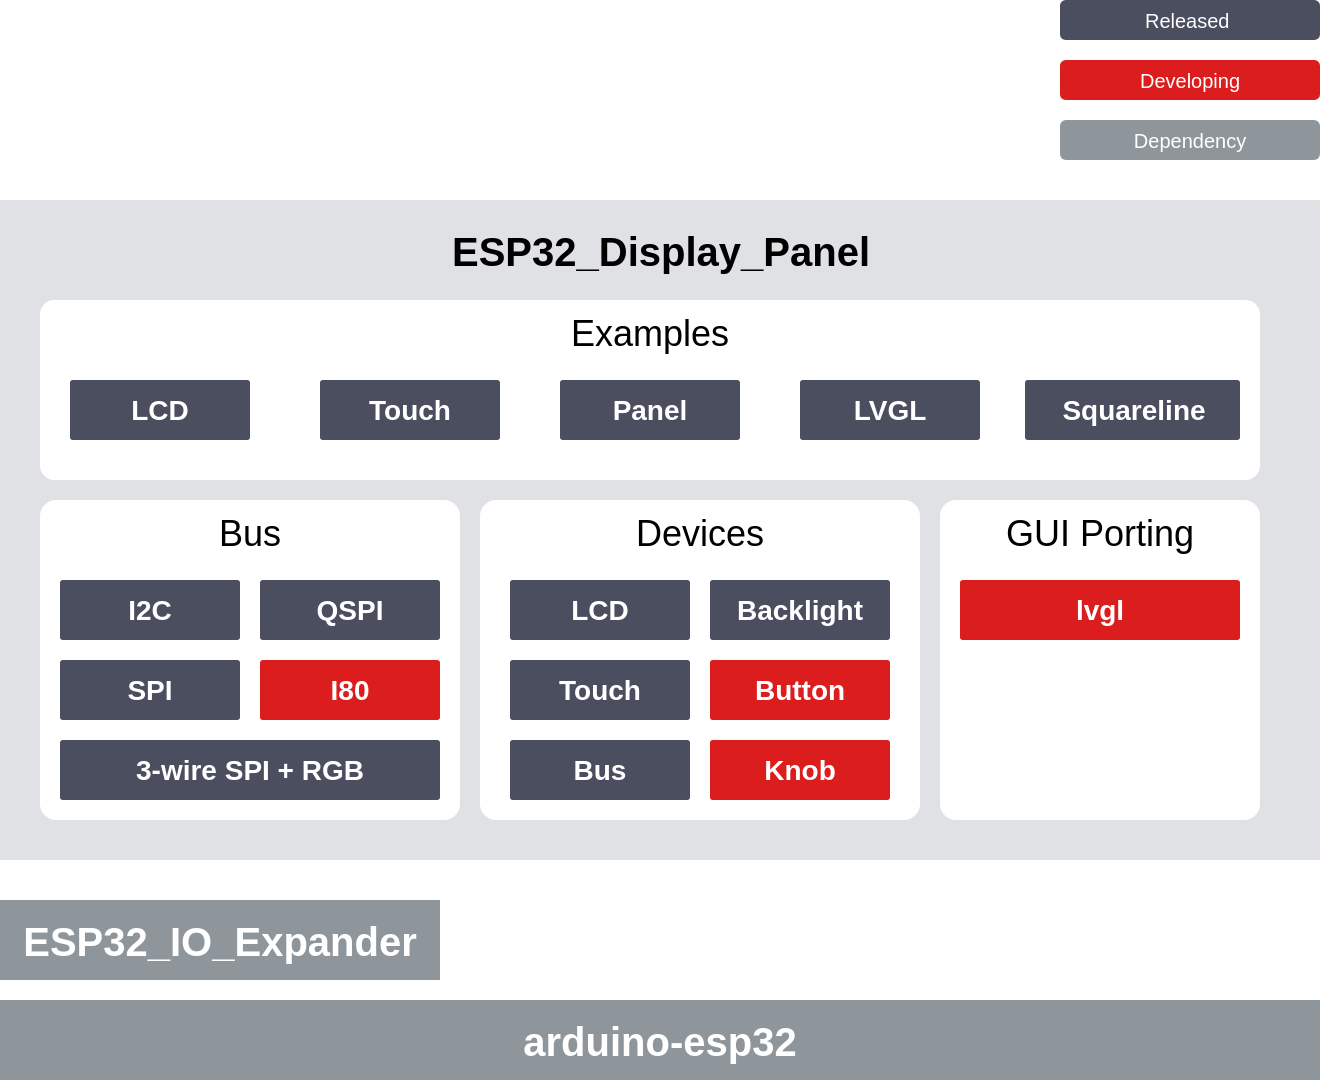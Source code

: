 <mxfile version="23.1.5" type="device">
  <diagram id="80t9Ax6jirF8QMyXpd1n" name="Page-1">
    <mxGraphModel dx="1645" dy="1936" grid="1" gridSize="10" guides="1" tooltips="1" connect="1" arrows="1" fold="1" page="1" pageScale="1" pageWidth="850" pageHeight="1100" background="#ffffff" math="0" shadow="0">
      <root>
        <mxCell id="0" />
        <mxCell id="1" parent="0" />
        <mxCell id="106" value="" style="rounded=0;whiteSpace=wrap;html=1;labelBackgroundColor=none;fillColor=#DFE1E5;strokeColor=none;fontSize=14;verticalAlign=top;" parent="1" vertex="1">
          <mxGeometry x="-540" y="390" width="660" height="330" as="geometry" />
        </mxCell>
        <mxCell id="75" value="&lt;div style=&quot;&quot;&gt;&lt;b&gt;&lt;font color=&quot;#ffffff&quot; style=&quot;font-size: 20px;&quot;&gt;arduino-esp32&lt;/font&gt;&lt;/b&gt;&lt;/div&gt;" style="rounded=1;whiteSpace=wrap;html=1;labelBackgroundColor=none;fillColor=#8F969B;strokeColor=none;fontColor=#000000;fontSize=14;align=center;arcSize=0;" parent="1" vertex="1">
          <mxGeometry x="-540" y="790" width="660" height="40" as="geometry" />
        </mxCell>
        <mxCell id="118" value="&lt;span style=&quot;&quot;&gt;&lt;font style=&quot;font-size: 10px;&quot;&gt;&lt;font color=&quot;#ffffff&quot;&gt;Released&amp;nbsp;&lt;/font&gt;&lt;br&gt;&lt;/font&gt;&lt;/span&gt;" style="rounded=1;whiteSpace=wrap;html=1;verticalAlign=middle;fillColor=#4A4E5F;strokeColor=none;fontColor=#000000;fontSize=11;gradientColor=none;arcSize=14;fontStyle=0" parent="1" vertex="1">
          <mxGeometry x="-10" y="290" width="130" height="20" as="geometry" />
        </mxCell>
        <mxCell id="119" value="&lt;span style=&quot;font-size: 10px;&quot;&gt;&lt;font color=&quot;#ffffff&quot;&gt;Developing&lt;/font&gt;&lt;/span&gt;" style="rounded=1;whiteSpace=wrap;html=1;verticalAlign=middle;fillColor=#DB1D1D;strokeColor=none;fontSize=10;arcSize=14;fontColor=#000000;fontStyle=0" parent="1" vertex="1">
          <mxGeometry x="-10" y="320" width="130" height="20" as="geometry" />
        </mxCell>
        <mxCell id="120" value="&lt;font color=&quot;#ffffff&quot;&gt;Dependency&lt;/font&gt;" style="rounded=1;whiteSpace=wrap;html=1;labelBackgroundColor=none;fillColor=#8F969B;strokeColor=none;fontColor=#000000;fontSize=10;fontStyle=0" parent="1" vertex="1">
          <mxGeometry x="-10" y="350" width="130" height="20" as="geometry" />
        </mxCell>
        <mxCell id="126" value="&lt;b style=&quot;&quot;&gt;&lt;font color=&quot;#ffffff&quot; style=&quot;font-size: 20px;&quot;&gt;ESP32_IO_Expander&lt;/font&gt;&lt;/b&gt;" style="rounded=1;whiteSpace=wrap;html=1;verticalAlign=middle;fillColor=#8F969B;strokeColor=none;fontSize=14;arcSize=0;strokeWidth=1;" parent="1" vertex="1">
          <mxGeometry x="-540" y="740" width="220" height="40" as="geometry" />
        </mxCell>
        <mxCell id="133" value="&lt;b style=&quot;color: rgb(0, 0, 0);&quot;&gt;&lt;font style=&quot;font-size: 20px;&quot;&gt;ESP32_Display_Panel&lt;/font&gt;&lt;/b&gt;" style="text;html=1;strokeColor=none;fillColor=none;align=center;verticalAlign=middle;whiteSpace=wrap;rounded=0;" parent="1" vertex="1">
          <mxGeometry x="-312.5" y="400" width="205" height="30" as="geometry" />
        </mxCell>
        <mxCell id="141" value="&lt;span style=&quot;font-size: 18px;&quot;&gt;GUI Porting&lt;/span&gt;" style="rounded=1;whiteSpace=wrap;html=1;verticalAlign=top;fillColor=#FFFFFF;strokeColor=none;fontColor=#000000;fontSize=14;gradientColor=none;arcSize=5;strokeWidth=2;movable=1;resizable=1;rotatable=1;deletable=1;editable=1;connectable=1;" parent="1" vertex="1">
          <mxGeometry x="-70" y="540" width="160" height="160" as="geometry" />
        </mxCell>
        <mxCell id="147" value="&lt;b&gt;&lt;font color=&quot;#ffffff&quot;&gt;lvgl&lt;/font&gt;&lt;/b&gt;" style="rounded=1;whiteSpace=wrap;html=1;verticalAlign=middle;fillColor=#DB1D1D;strokeColor=none;fontColor=#000000;fontSize=14;gradientColor=none;arcSize=5;strokeWidth=2;movable=1;resizable=1;rotatable=1;deletable=1;editable=1;connectable=1;" parent="1" vertex="1">
          <mxGeometry x="-60" y="580" width="140" height="30" as="geometry" />
        </mxCell>
        <mxCell id="148" value="&lt;font style=&quot;font-size: 18px;&quot;&gt;Examples&lt;/font&gt;" style="rounded=1;whiteSpace=wrap;html=1;verticalAlign=top;fillColor=#FFFFFF;strokeColor=none;fontColor=#000000;fontSize=14;gradientColor=none;arcSize=8;strokeWidth=2;movable=1;resizable=1;rotatable=1;deletable=1;editable=1;connectable=1;" parent="1" vertex="1">
          <mxGeometry x="-520" y="440" width="610" height="90" as="geometry" />
        </mxCell>
        <mxCell id="149" value="&lt;b&gt;&lt;font color=&quot;#ffffff&quot;&gt;LCD&lt;/font&gt;&lt;/b&gt;" style="rounded=1;whiteSpace=wrap;html=1;verticalAlign=middle;fillColor=#4A4E5F;strokeColor=none;fontColor=#000000;fontSize=14;gradientColor=none;arcSize=5;strokeWidth=2;movable=1;resizable=1;rotatable=1;deletable=1;editable=1;connectable=1;" parent="1" vertex="1">
          <mxGeometry x="-505" y="480" width="90" height="30" as="geometry" />
        </mxCell>
        <mxCell id="161" value="&lt;font color=&quot;#ffffff&quot;&gt;&lt;b&gt;Touch&lt;/b&gt;&lt;/font&gt;" style="rounded=1;whiteSpace=wrap;html=1;verticalAlign=middle;fillColor=#4A4E5F;strokeColor=none;fontColor=#000000;fontSize=14;gradientColor=none;arcSize=5;strokeWidth=2;movable=1;resizable=1;rotatable=1;deletable=1;editable=1;connectable=1;" parent="1" vertex="1">
          <mxGeometry x="-380" y="480" width="90" height="30" as="geometry" />
        </mxCell>
        <mxCell id="164" value="&lt;font color=&quot;#ffffff&quot;&gt;&lt;b&gt;Squareline&lt;/b&gt;&lt;/font&gt;" style="rounded=1;whiteSpace=wrap;html=1;verticalAlign=middle;fillColor=#4A4E5F;strokeColor=none;fontColor=#000000;fontSize=14;gradientColor=none;arcSize=5;strokeWidth=2;movable=1;resizable=1;rotatable=1;deletable=1;editable=1;connectable=1;" parent="1" vertex="1">
          <mxGeometry x="-27.5" y="480" width="107.5" height="30" as="geometry" />
        </mxCell>
        <mxCell id="0KeMY05UaHGLRQlryOO--164" value="" style="group" parent="1" vertex="1" connectable="0">
          <mxGeometry x="-300" y="540" width="220" height="160" as="geometry" />
        </mxCell>
        <mxCell id="134" value="&lt;font style=&quot;font-size: 18px;&quot;&gt;Devices&lt;/font&gt;" style="rounded=1;whiteSpace=wrap;html=1;verticalAlign=top;fillColor=#FFFFFF;strokeColor=none;fontColor=#000000;fontSize=14;gradientColor=none;arcSize=5;strokeWidth=2;movable=1;resizable=1;rotatable=1;deletable=1;editable=1;connectable=1;" parent="0KeMY05UaHGLRQlryOO--164" vertex="1">
          <mxGeometry width="220" height="160" as="geometry" />
        </mxCell>
        <mxCell id="96" value="&lt;b style=&quot;font-size: 14px;&quot;&gt;&lt;font color=&quot;#ffffff&quot;&gt;Bus&lt;/font&gt;&lt;/b&gt;" style="rounded=1;whiteSpace=wrap;html=1;verticalAlign=middle;fillColor=#4A4E5F;strokeColor=none;fontColor=#000000;fontSize=14;gradientColor=none;arcSize=5;strokeWidth=2;movable=1;resizable=1;rotatable=1;deletable=1;editable=1;connectable=1;" parent="0KeMY05UaHGLRQlryOO--164" vertex="1">
          <mxGeometry x="15" y="120" width="90" height="30" as="geometry" />
        </mxCell>
        <mxCell id="135" value="&lt;b&gt;&lt;font color=&quot;#ffffff&quot;&gt;LCD&lt;/font&gt;&lt;/b&gt;" style="rounded=1;whiteSpace=wrap;html=1;verticalAlign=middle;fillColor=#4A4E5F;strokeColor=none;fontColor=#000000;fontSize=14;gradientColor=none;arcSize=5;strokeWidth=2;movable=1;resizable=1;rotatable=1;deletable=1;editable=1;connectable=1;" parent="0KeMY05UaHGLRQlryOO--164" vertex="1">
          <mxGeometry x="15" y="40" width="90" height="30" as="geometry" />
        </mxCell>
        <mxCell id="137" value="&lt;b style=&quot;font-size: 14px;&quot;&gt;&lt;font color=&quot;#ffffff&quot;&gt;Backlight&lt;/font&gt;&lt;/b&gt;" style="rounded=1;whiteSpace=wrap;html=1;verticalAlign=middle;fillColor=#4A4E5F;strokeColor=none;fontColor=#000000;fontSize=14;gradientColor=none;arcSize=5;strokeWidth=2;movable=1;resizable=1;rotatable=1;deletable=1;editable=1;connectable=1;" parent="0KeMY05UaHGLRQlryOO--164" vertex="1">
          <mxGeometry x="115" y="40" width="90" height="30" as="geometry" />
        </mxCell>
        <mxCell id="138" value="&lt;b&gt;&lt;font color=&quot;#ffffff&quot;&gt;Touch&lt;/font&gt;&lt;/b&gt;" style="rounded=1;whiteSpace=wrap;html=1;verticalAlign=middle;fillColor=#4A4E5F;strokeColor=none;fontColor=#000000;fontSize=14;gradientColor=none;arcSize=5;strokeWidth=2;movable=1;resizable=1;rotatable=1;deletable=1;editable=1;connectable=1;" parent="0KeMY05UaHGLRQlryOO--164" vertex="1">
          <mxGeometry x="15" y="80" width="90" height="30" as="geometry" />
        </mxCell>
        <mxCell id="150" value="&lt;b&gt;&lt;font color=&quot;#ffffff&quot;&gt;Button&lt;/font&gt;&lt;/b&gt;" style="rounded=1;whiteSpace=wrap;html=1;verticalAlign=middle;fillColor=#DB1D1D;strokeColor=none;fontColor=#000000;fontSize=14;gradientColor=none;arcSize=5;strokeWidth=2;movable=1;resizable=1;rotatable=1;deletable=1;editable=1;connectable=1;" parent="0KeMY05UaHGLRQlryOO--164" vertex="1">
          <mxGeometry x="115" y="80" width="90" height="30" as="geometry" />
        </mxCell>
        <mxCell id="151" value="&lt;b&gt;&lt;font color=&quot;#ffffff&quot;&gt;Knob&lt;/font&gt;&lt;/b&gt;" style="rounded=1;whiteSpace=wrap;html=1;verticalAlign=middle;fillColor=#DB1D1D;strokeColor=none;fontColor=#000000;fontSize=14;gradientColor=none;arcSize=5;strokeWidth=2;movable=1;resizable=1;rotatable=1;deletable=1;editable=1;connectable=1;" parent="0KeMY05UaHGLRQlryOO--164" vertex="1">
          <mxGeometry x="115" y="120" width="90" height="30" as="geometry" />
        </mxCell>
        <mxCell id="5CS5_83MEDOezN7YgZgK-164" value="&lt;font color=&quot;#ffffff&quot;&gt;&lt;b&gt;Panel&lt;/b&gt;&lt;/font&gt;" style="rounded=1;whiteSpace=wrap;html=1;verticalAlign=middle;fillColor=#4A4E5F;strokeColor=none;fontColor=#000000;fontSize=14;gradientColor=none;arcSize=5;strokeWidth=2;movable=1;resizable=1;rotatable=1;deletable=1;editable=1;connectable=1;" vertex="1" parent="1">
          <mxGeometry x="-260" y="480" width="90" height="30" as="geometry" />
        </mxCell>
        <mxCell id="0KeMY05UaHGLRQlryOO--167" value="" style="group" parent="1" vertex="1" connectable="0">
          <mxGeometry x="-520" y="540" width="210" height="160" as="geometry" />
        </mxCell>
        <mxCell id="152" value="&lt;span style=&quot;font-size: 18px;&quot;&gt;Bus&lt;/span&gt;" style="rounded=1;whiteSpace=wrap;html=1;verticalAlign=top;fillColor=#FFFFFF;strokeColor=none;fontColor=#000000;fontSize=14;gradientColor=none;arcSize=5;strokeWidth=2;movable=1;resizable=1;rotatable=1;deletable=1;editable=1;connectable=1;" parent="0KeMY05UaHGLRQlryOO--167" vertex="1">
          <mxGeometry width="210" height="160" as="geometry" />
        </mxCell>
        <mxCell id="155" value="&lt;b&gt;&lt;font color=&quot;#ffffff&quot;&gt;SPI&lt;/font&gt;&lt;/b&gt;" style="rounded=1;whiteSpace=wrap;html=1;verticalAlign=middle;fillColor=#4A4E5F;strokeColor=none;fontColor=#000000;fontSize=14;gradientColor=none;arcSize=5;strokeWidth=2;movable=1;resizable=1;rotatable=1;deletable=1;editable=1;connectable=1;" parent="0KeMY05UaHGLRQlryOO--167" vertex="1">
          <mxGeometry x="10" y="80" width="90" height="30" as="geometry" />
        </mxCell>
        <mxCell id="156" value="&lt;b&gt;&lt;font color=&quot;#ffffff&quot;&gt;3-wire SPI + RGB&lt;/font&gt;&lt;/b&gt;" style="rounded=1;whiteSpace=wrap;html=1;verticalAlign=middle;fillColor=#4A4E5F;strokeColor=none;fontColor=#000000;fontSize=14;gradientColor=none;arcSize=5;strokeWidth=2;movable=1;resizable=1;rotatable=1;deletable=1;editable=1;connectable=1;" parent="0KeMY05UaHGLRQlryOO--167" vertex="1">
          <mxGeometry x="10" y="120" width="190" height="30" as="geometry" />
        </mxCell>
        <mxCell id="158" value="&lt;b&gt;&lt;font color=&quot;#ffffff&quot;&gt;I80&lt;/font&gt;&lt;/b&gt;" style="rounded=1;whiteSpace=wrap;html=1;verticalAlign=middle;fillColor=#DB1D1D;strokeColor=none;fontColor=#000000;fontSize=14;gradientColor=none;arcSize=5;strokeWidth=2;movable=1;resizable=1;rotatable=1;deletable=1;editable=1;connectable=1;" parent="0KeMY05UaHGLRQlryOO--167" vertex="1">
          <mxGeometry x="110" y="80" width="90" height="30" as="geometry" />
        </mxCell>
        <mxCell id="160" value="&lt;b&gt;&lt;font color=&quot;#ffffff&quot;&gt;QSPI&lt;/font&gt;&lt;/b&gt;" style="rounded=1;whiteSpace=wrap;html=1;verticalAlign=middle;fillColor=#4A4E5F;strokeColor=none;fontColor=#000000;fontSize=14;gradientColor=none;arcSize=5;strokeWidth=2;movable=1;resizable=1;rotatable=1;deletable=1;editable=1;connectable=1;" parent="0KeMY05UaHGLRQlryOO--167" vertex="1">
          <mxGeometry x="110" y="40" width="90" height="30" as="geometry" />
        </mxCell>
        <mxCell id="154" value="&lt;b&gt;&lt;font color=&quot;#ffffff&quot;&gt;I2C&lt;/font&gt;&lt;/b&gt;" style="rounded=1;whiteSpace=wrap;html=1;verticalAlign=middle;fillColor=#4A4E5F;strokeColor=none;fontColor=#000000;fontSize=14;gradientColor=none;arcSize=5;strokeWidth=2;movable=1;resizable=1;rotatable=1;deletable=1;editable=1;connectable=1;" parent="0KeMY05UaHGLRQlryOO--167" vertex="1">
          <mxGeometry x="10" y="40" width="90" height="30" as="geometry" />
        </mxCell>
        <mxCell id="162" value="&lt;font color=&quot;#ffffff&quot;&gt;&lt;b&gt;LVGL&lt;/b&gt;&lt;/font&gt;" style="rounded=1;whiteSpace=wrap;html=1;verticalAlign=middle;fillColor=#4A4E5F;strokeColor=none;fontColor=#000000;fontSize=14;gradientColor=none;arcSize=5;strokeWidth=2;movable=1;resizable=1;rotatable=1;deletable=1;editable=1;connectable=1;" parent="1" vertex="1">
          <mxGeometry x="-140" y="480" width="90" height="30" as="geometry" />
        </mxCell>
      </root>
    </mxGraphModel>
  </diagram>
</mxfile>
